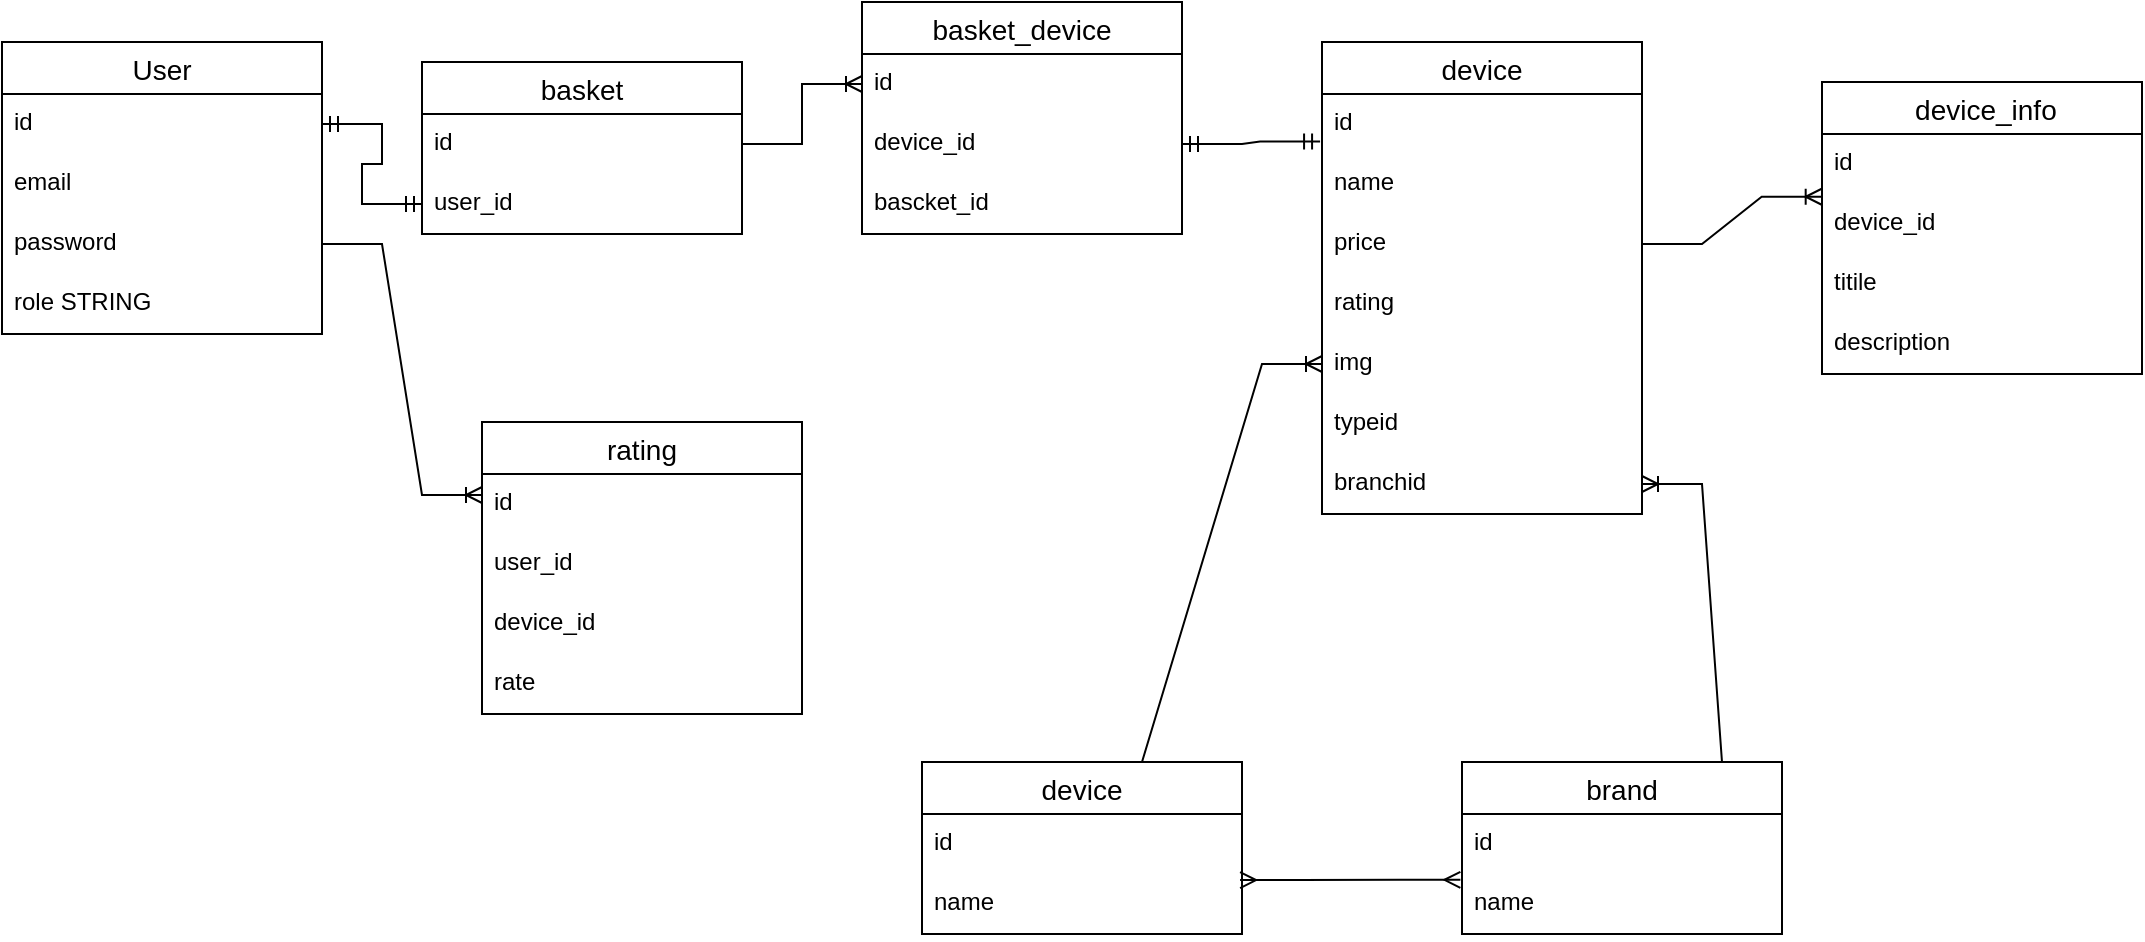 <mxfile version="25.0.3" pages="2">
  <diagram name="Страница — 1" id="CP9iqqRsRU0SWaAnhub8">
    <mxGraphModel dx="1246" dy="2000" grid="1" gridSize="10" guides="1" tooltips="1" connect="1" arrows="1" fold="1" page="1" pageScale="1" pageWidth="827" pageHeight="1169" math="0" shadow="0">
      <root>
        <mxCell id="0" />
        <mxCell id="1" parent="0" />
        <mxCell id="EXyB-lcV-lUitg6Gui2e-1" value="User" style="swimlane;fontStyle=0;childLayout=stackLayout;horizontal=1;startSize=26;horizontalStack=0;resizeParent=1;resizeParentMax=0;resizeLast=0;collapsible=1;marginBottom=0;align=center;fontSize=14;" vertex="1" parent="1">
          <mxGeometry x="110" y="300" width="160" height="146" as="geometry" />
        </mxCell>
        <mxCell id="EXyB-lcV-lUitg6Gui2e-2" value="id" style="text;strokeColor=none;fillColor=none;spacingLeft=4;spacingRight=4;overflow=hidden;rotatable=0;points=[[0,0.5],[1,0.5]];portConstraint=eastwest;fontSize=12;whiteSpace=wrap;html=1;" vertex="1" parent="EXyB-lcV-lUitg6Gui2e-1">
          <mxGeometry y="26" width="160" height="30" as="geometry" />
        </mxCell>
        <mxCell id="EXyB-lcV-lUitg6Gui2e-3" value="email" style="text;strokeColor=none;fillColor=none;spacingLeft=4;spacingRight=4;overflow=hidden;rotatable=0;points=[[0,0.5],[1,0.5]];portConstraint=eastwest;fontSize=12;whiteSpace=wrap;html=1;" vertex="1" parent="EXyB-lcV-lUitg6Gui2e-1">
          <mxGeometry y="56" width="160" height="30" as="geometry" />
        </mxCell>
        <mxCell id="EXyB-lcV-lUitg6Gui2e-5" value="password" style="text;strokeColor=none;fillColor=none;spacingLeft=4;spacingRight=4;overflow=hidden;rotatable=0;points=[[0,0.5],[1,0.5]];portConstraint=eastwest;fontSize=12;whiteSpace=wrap;html=1;" vertex="1" parent="EXyB-lcV-lUitg6Gui2e-1">
          <mxGeometry y="86" width="160" height="30" as="geometry" />
        </mxCell>
        <mxCell id="EXyB-lcV-lUitg6Gui2e-4" value="role STRING" style="text;strokeColor=none;fillColor=none;spacingLeft=4;spacingRight=4;overflow=hidden;rotatable=0;points=[[0,0.5],[1,0.5]];portConstraint=eastwest;fontSize=12;whiteSpace=wrap;html=1;" vertex="1" parent="EXyB-lcV-lUitg6Gui2e-1">
          <mxGeometry y="116" width="160" height="30" as="geometry" />
        </mxCell>
        <mxCell id="EXyB-lcV-lUitg6Gui2e-8" value="basket" style="swimlane;fontStyle=0;childLayout=stackLayout;horizontal=1;startSize=26;horizontalStack=0;resizeParent=1;resizeParentMax=0;resizeLast=0;collapsible=1;marginBottom=0;align=center;fontSize=14;" vertex="1" parent="1">
          <mxGeometry x="320" y="310" width="160" height="86" as="geometry" />
        </mxCell>
        <mxCell id="EXyB-lcV-lUitg6Gui2e-9" value="id" style="text;strokeColor=none;fillColor=none;spacingLeft=4;spacingRight=4;overflow=hidden;rotatable=0;points=[[0,0.5],[1,0.5]];portConstraint=eastwest;fontSize=12;whiteSpace=wrap;html=1;" vertex="1" parent="EXyB-lcV-lUitg6Gui2e-8">
          <mxGeometry y="26" width="160" height="30" as="geometry" />
        </mxCell>
        <mxCell id="EXyB-lcV-lUitg6Gui2e-10" value="user_id" style="text;strokeColor=none;fillColor=none;spacingLeft=4;spacingRight=4;overflow=hidden;rotatable=0;points=[[0,0.5],[1,0.5]];portConstraint=eastwest;fontSize=12;whiteSpace=wrap;html=1;" vertex="1" parent="EXyB-lcV-lUitg6Gui2e-8">
          <mxGeometry y="56" width="160" height="30" as="geometry" />
        </mxCell>
        <mxCell id="EXyB-lcV-lUitg6Gui2e-13" value="" style="edgeStyle=entityRelationEdgeStyle;fontSize=12;html=1;endArrow=ERmandOne;startArrow=ERmandOne;rounded=0;exitX=1;exitY=0.5;exitDx=0;exitDy=0;entryX=0;entryY=0.5;entryDx=0;entryDy=0;" edge="1" parent="1" source="EXyB-lcV-lUitg6Gui2e-2" target="EXyB-lcV-lUitg6Gui2e-10">
          <mxGeometry width="100" height="100" relative="1" as="geometry">
            <mxPoint x="250" y="330" as="sourcePoint" />
            <mxPoint x="350" y="230" as="targetPoint" />
          </mxGeometry>
        </mxCell>
        <mxCell id="EXyB-lcV-lUitg6Gui2e-14" value="device" style="swimlane;fontStyle=0;childLayout=stackLayout;horizontal=1;startSize=26;horizontalStack=0;resizeParent=1;resizeParentMax=0;resizeLast=0;collapsible=1;marginBottom=0;align=center;fontSize=14;" vertex="1" parent="1">
          <mxGeometry x="770" y="300" width="160" height="236" as="geometry" />
        </mxCell>
        <mxCell id="EXyB-lcV-lUitg6Gui2e-15" value="id" style="text;strokeColor=none;fillColor=none;spacingLeft=4;spacingRight=4;overflow=hidden;rotatable=0;points=[[0,0.5],[1,0.5]];portConstraint=eastwest;fontSize=12;whiteSpace=wrap;html=1;" vertex="1" parent="EXyB-lcV-lUitg6Gui2e-14">
          <mxGeometry y="26" width="160" height="30" as="geometry" />
        </mxCell>
        <mxCell id="EXyB-lcV-lUitg6Gui2e-16" value="name" style="text;strokeColor=none;fillColor=none;spacingLeft=4;spacingRight=4;overflow=hidden;rotatable=0;points=[[0,0.5],[1,0.5]];portConstraint=eastwest;fontSize=12;whiteSpace=wrap;html=1;" vertex="1" parent="EXyB-lcV-lUitg6Gui2e-14">
          <mxGeometry y="56" width="160" height="30" as="geometry" />
        </mxCell>
        <mxCell id="EXyB-lcV-lUitg6Gui2e-17" value="price" style="text;strokeColor=none;fillColor=none;spacingLeft=4;spacingRight=4;overflow=hidden;rotatable=0;points=[[0,0.5],[1,0.5]];portConstraint=eastwest;fontSize=12;whiteSpace=wrap;html=1;" vertex="1" parent="EXyB-lcV-lUitg6Gui2e-14">
          <mxGeometry y="86" width="160" height="30" as="geometry" />
        </mxCell>
        <mxCell id="EXyB-lcV-lUitg6Gui2e-19" value="rating" style="text;strokeColor=none;fillColor=none;spacingLeft=4;spacingRight=4;overflow=hidden;rotatable=0;points=[[0,0.5],[1,0.5]];portConstraint=eastwest;fontSize=12;whiteSpace=wrap;html=1;" vertex="1" parent="EXyB-lcV-lUitg6Gui2e-14">
          <mxGeometry y="116" width="160" height="30" as="geometry" />
        </mxCell>
        <mxCell id="EXyB-lcV-lUitg6Gui2e-20" value="img" style="text;strokeColor=none;fillColor=none;spacingLeft=4;spacingRight=4;overflow=hidden;rotatable=0;points=[[0,0.5],[1,0.5]];portConstraint=eastwest;fontSize=12;whiteSpace=wrap;html=1;" vertex="1" parent="EXyB-lcV-lUitg6Gui2e-14">
          <mxGeometry y="146" width="160" height="30" as="geometry" />
        </mxCell>
        <mxCell id="EXyB-lcV-lUitg6Gui2e-21" value="typeid" style="text;strokeColor=none;fillColor=none;spacingLeft=4;spacingRight=4;overflow=hidden;rotatable=0;points=[[0,0.5],[1,0.5]];portConstraint=eastwest;fontSize=12;whiteSpace=wrap;html=1;" vertex="1" parent="EXyB-lcV-lUitg6Gui2e-14">
          <mxGeometry y="176" width="160" height="30" as="geometry" />
        </mxCell>
        <mxCell id="EXyB-lcV-lUitg6Gui2e-18" value="branchid" style="text;strokeColor=none;fillColor=none;spacingLeft=4;spacingRight=4;overflow=hidden;rotatable=0;points=[[0,0.5],[1,0.5]];portConstraint=eastwest;fontSize=12;whiteSpace=wrap;html=1;" vertex="1" parent="EXyB-lcV-lUitg6Gui2e-14">
          <mxGeometry y="206" width="160" height="30" as="geometry" />
        </mxCell>
        <mxCell id="EXyB-lcV-lUitg6Gui2e-22" value="device" style="swimlane;fontStyle=0;childLayout=stackLayout;horizontal=1;startSize=26;horizontalStack=0;resizeParent=1;resizeParentMax=0;resizeLast=0;collapsible=1;marginBottom=0;align=center;fontSize=14;" vertex="1" parent="1">
          <mxGeometry x="570" y="660" width="160" height="86" as="geometry" />
        </mxCell>
        <mxCell id="EXyB-lcV-lUitg6Gui2e-23" value="id" style="text;strokeColor=none;fillColor=none;spacingLeft=4;spacingRight=4;overflow=hidden;rotatable=0;points=[[0,0.5],[1,0.5]];portConstraint=eastwest;fontSize=12;whiteSpace=wrap;html=1;" vertex="1" parent="EXyB-lcV-lUitg6Gui2e-22">
          <mxGeometry y="26" width="160" height="30" as="geometry" />
        </mxCell>
        <mxCell id="EXyB-lcV-lUitg6Gui2e-24" value="name" style="text;strokeColor=none;fillColor=none;spacingLeft=4;spacingRight=4;overflow=hidden;rotatable=0;points=[[0,0.5],[1,0.5]];portConstraint=eastwest;fontSize=12;whiteSpace=wrap;html=1;" vertex="1" parent="EXyB-lcV-lUitg6Gui2e-22">
          <mxGeometry y="56" width="160" height="30" as="geometry" />
        </mxCell>
        <mxCell id="EXyB-lcV-lUitg6Gui2e-30" value="brand" style="swimlane;fontStyle=0;childLayout=stackLayout;horizontal=1;startSize=26;horizontalStack=0;resizeParent=1;resizeParentMax=0;resizeLast=0;collapsible=1;marginBottom=0;align=center;fontSize=14;" vertex="1" parent="1">
          <mxGeometry x="840" y="660" width="160" height="86" as="geometry" />
        </mxCell>
        <mxCell id="EXyB-lcV-lUitg6Gui2e-31" value="id" style="text;strokeColor=none;fillColor=none;spacingLeft=4;spacingRight=4;overflow=hidden;rotatable=0;points=[[0,0.5],[1,0.5]];portConstraint=eastwest;fontSize=12;whiteSpace=wrap;html=1;" vertex="1" parent="EXyB-lcV-lUitg6Gui2e-30">
          <mxGeometry y="26" width="160" height="30" as="geometry" />
        </mxCell>
        <mxCell id="EXyB-lcV-lUitg6Gui2e-32" value="name" style="text;strokeColor=none;fillColor=none;spacingLeft=4;spacingRight=4;overflow=hidden;rotatable=0;points=[[0,0.5],[1,0.5]];portConstraint=eastwest;fontSize=12;whiteSpace=wrap;html=1;" vertex="1" parent="EXyB-lcV-lUitg6Gui2e-30">
          <mxGeometry y="56" width="160" height="30" as="geometry" />
        </mxCell>
        <mxCell id="EXyB-lcV-lUitg6Gui2e-34" value="" style="edgeStyle=entityRelationEdgeStyle;fontSize=12;html=1;endArrow=ERoneToMany;rounded=0;exitX=0.5;exitY=0;exitDx=0;exitDy=0;entryX=0;entryY=0.5;entryDx=0;entryDy=0;" edge="1" parent="1" source="EXyB-lcV-lUitg6Gui2e-22" target="EXyB-lcV-lUitg6Gui2e-20">
          <mxGeometry width="100" height="100" relative="1" as="geometry">
            <mxPoint x="680" y="630" as="sourcePoint" />
            <mxPoint x="780" y="530" as="targetPoint" />
          </mxGeometry>
        </mxCell>
        <mxCell id="EXyB-lcV-lUitg6Gui2e-37" value="" style="edgeStyle=entityRelationEdgeStyle;fontSize=12;html=1;endArrow=ERoneToMany;rounded=0;exitX=1;exitY=0;exitDx=0;exitDy=0;" edge="1" parent="1" source="EXyB-lcV-lUitg6Gui2e-30" target="EXyB-lcV-lUitg6Gui2e-18">
          <mxGeometry width="100" height="100" relative="1" as="geometry">
            <mxPoint x="900" y="820" as="sourcePoint" />
            <mxPoint x="810" y="690" as="targetPoint" />
          </mxGeometry>
        </mxCell>
        <mxCell id="EXyB-lcV-lUitg6Gui2e-38" value="" style="edgeStyle=entityRelationEdgeStyle;fontSize=12;html=1;endArrow=ERmany;startArrow=ERmany;rounded=0;exitX=0.994;exitY=0.102;exitDx=0;exitDy=0;exitPerimeter=0;entryX=-0.005;entryY=1.097;entryDx=0;entryDy=0;entryPerimeter=0;" edge="1" parent="1" source="EXyB-lcV-lUitg6Gui2e-24" target="EXyB-lcV-lUitg6Gui2e-31">
          <mxGeometry width="100" height="100" relative="1" as="geometry">
            <mxPoint x="620" y="760" as="sourcePoint" />
            <mxPoint x="720" y="660" as="targetPoint" />
          </mxGeometry>
        </mxCell>
        <mxCell id="EXyB-lcV-lUitg6Gui2e-39" value=" device_info" style="swimlane;fontStyle=0;childLayout=stackLayout;horizontal=1;startSize=26;horizontalStack=0;resizeParent=1;resizeParentMax=0;resizeLast=0;collapsible=1;marginBottom=0;align=center;fontSize=14;" vertex="1" parent="1">
          <mxGeometry x="1020" y="320" width="160" height="146" as="geometry" />
        </mxCell>
        <mxCell id="EXyB-lcV-lUitg6Gui2e-40" value="id" style="text;strokeColor=none;fillColor=none;spacingLeft=4;spacingRight=4;overflow=hidden;rotatable=0;points=[[0,0.5],[1,0.5]];portConstraint=eastwest;fontSize=12;whiteSpace=wrap;html=1;" vertex="1" parent="EXyB-lcV-lUitg6Gui2e-39">
          <mxGeometry y="26" width="160" height="30" as="geometry" />
        </mxCell>
        <mxCell id="EXyB-lcV-lUitg6Gui2e-41" value="device_id" style="text;strokeColor=none;fillColor=none;spacingLeft=4;spacingRight=4;overflow=hidden;rotatable=0;points=[[0,0.5],[1,0.5]];portConstraint=eastwest;fontSize=12;whiteSpace=wrap;html=1;" vertex="1" parent="EXyB-lcV-lUitg6Gui2e-39">
          <mxGeometry y="56" width="160" height="30" as="geometry" />
        </mxCell>
        <mxCell id="EXyB-lcV-lUitg6Gui2e-42" value="titile" style="text;strokeColor=none;fillColor=none;spacingLeft=4;spacingRight=4;overflow=hidden;rotatable=0;points=[[0,0.5],[1,0.5]];portConstraint=eastwest;fontSize=12;whiteSpace=wrap;html=1;" vertex="1" parent="EXyB-lcV-lUitg6Gui2e-39">
          <mxGeometry y="86" width="160" height="30" as="geometry" />
        </mxCell>
        <mxCell id="EXyB-lcV-lUitg6Gui2e-44" value="description" style="text;strokeColor=none;fillColor=none;spacingLeft=4;spacingRight=4;overflow=hidden;rotatable=0;points=[[0,0.5],[1,0.5]];portConstraint=eastwest;fontSize=12;whiteSpace=wrap;html=1;" vertex="1" parent="EXyB-lcV-lUitg6Gui2e-39">
          <mxGeometry y="116" width="160" height="30" as="geometry" />
        </mxCell>
        <mxCell id="EXyB-lcV-lUitg6Gui2e-43" value="" style="edgeStyle=entityRelationEdgeStyle;fontSize=12;html=1;endArrow=ERoneToMany;rounded=0;exitX=1;exitY=0.5;exitDx=0;exitDy=0;entryX=-0.001;entryY=0.046;entryDx=0;entryDy=0;entryPerimeter=0;" edge="1" parent="1" source="EXyB-lcV-lUitg6Gui2e-17" target="EXyB-lcV-lUitg6Gui2e-41">
          <mxGeometry width="100" height="100" relative="1" as="geometry">
            <mxPoint x="880" y="530" as="sourcePoint" />
            <mxPoint x="980" y="430" as="targetPoint" />
          </mxGeometry>
        </mxCell>
        <mxCell id="g9YDGWz4ae8zo9FLvEcp-1" value="basket_device" style="swimlane;fontStyle=0;childLayout=stackLayout;horizontal=1;startSize=26;horizontalStack=0;resizeParent=1;resizeParentMax=0;resizeLast=0;collapsible=1;marginBottom=0;align=center;fontSize=14;" vertex="1" parent="1">
          <mxGeometry x="540" y="280" width="160" height="116" as="geometry" />
        </mxCell>
        <mxCell id="g9YDGWz4ae8zo9FLvEcp-2" value="id" style="text;strokeColor=none;fillColor=none;spacingLeft=4;spacingRight=4;overflow=hidden;rotatable=0;points=[[0,0.5],[1,0.5]];portConstraint=eastwest;fontSize=12;whiteSpace=wrap;html=1;" vertex="1" parent="g9YDGWz4ae8zo9FLvEcp-1">
          <mxGeometry y="26" width="160" height="30" as="geometry" />
        </mxCell>
        <mxCell id="g9YDGWz4ae8zo9FLvEcp-3" value="device_id" style="text;strokeColor=none;fillColor=none;spacingLeft=4;spacingRight=4;overflow=hidden;rotatable=0;points=[[0,0.5],[1,0.5]];portConstraint=eastwest;fontSize=12;whiteSpace=wrap;html=1;" vertex="1" parent="g9YDGWz4ae8zo9FLvEcp-1">
          <mxGeometry y="56" width="160" height="30" as="geometry" />
        </mxCell>
        <mxCell id="g9YDGWz4ae8zo9FLvEcp-4" value="bascket_id" style="text;strokeColor=none;fillColor=none;spacingLeft=4;spacingRight=4;overflow=hidden;rotatable=0;points=[[0,0.5],[1,0.5]];portConstraint=eastwest;fontSize=12;whiteSpace=wrap;html=1;" vertex="1" parent="g9YDGWz4ae8zo9FLvEcp-1">
          <mxGeometry y="86" width="160" height="30" as="geometry" />
        </mxCell>
        <mxCell id="g9YDGWz4ae8zo9FLvEcp-5" value="" style="edgeStyle=entityRelationEdgeStyle;fontSize=12;html=1;endArrow=ERoneToMany;rounded=0;exitX=1;exitY=0.5;exitDx=0;exitDy=0;entryX=0;entryY=0.5;entryDx=0;entryDy=0;" edge="1" parent="1" source="EXyB-lcV-lUitg6Gui2e-9" target="g9YDGWz4ae8zo9FLvEcp-2">
          <mxGeometry width="100" height="100" relative="1" as="geometry">
            <mxPoint x="600" y="610" as="sourcePoint" />
            <mxPoint x="700" y="510" as="targetPoint" />
          </mxGeometry>
        </mxCell>
        <mxCell id="g9YDGWz4ae8zo9FLvEcp-6" value="" style="edgeStyle=entityRelationEdgeStyle;fontSize=12;html=1;endArrow=ERmandOne;startArrow=ERmandOne;rounded=0;entryX=-0.006;entryY=0.792;entryDx=0;entryDy=0;entryPerimeter=0;exitX=1;exitY=0.5;exitDx=0;exitDy=0;" edge="1" parent="1" source="g9YDGWz4ae8zo9FLvEcp-3" target="EXyB-lcV-lUitg6Gui2e-15">
          <mxGeometry width="100" height="100" relative="1" as="geometry">
            <mxPoint x="560" y="350" as="sourcePoint" />
            <mxPoint x="700" y="510" as="targetPoint" />
          </mxGeometry>
        </mxCell>
        <mxCell id="g9YDGWz4ae8zo9FLvEcp-7" value="rating" style="swimlane;fontStyle=0;childLayout=stackLayout;horizontal=1;startSize=26;horizontalStack=0;resizeParent=1;resizeParentMax=0;resizeLast=0;collapsible=1;marginBottom=0;align=center;fontSize=14;" vertex="1" parent="1">
          <mxGeometry x="350" y="490" width="160" height="146" as="geometry" />
        </mxCell>
        <mxCell id="g9YDGWz4ae8zo9FLvEcp-8" value="id" style="text;strokeColor=none;fillColor=none;spacingLeft=4;spacingRight=4;overflow=hidden;rotatable=0;points=[[0,0.5],[1,0.5]];portConstraint=eastwest;fontSize=12;whiteSpace=wrap;html=1;" vertex="1" parent="g9YDGWz4ae8zo9FLvEcp-7">
          <mxGeometry y="26" width="160" height="30" as="geometry" />
        </mxCell>
        <mxCell id="g9YDGWz4ae8zo9FLvEcp-9" value="user_id" style="text;strokeColor=none;fillColor=none;spacingLeft=4;spacingRight=4;overflow=hidden;rotatable=0;points=[[0,0.5],[1,0.5]];portConstraint=eastwest;fontSize=12;whiteSpace=wrap;html=1;" vertex="1" parent="g9YDGWz4ae8zo9FLvEcp-7">
          <mxGeometry y="56" width="160" height="30" as="geometry" />
        </mxCell>
        <mxCell id="g9YDGWz4ae8zo9FLvEcp-11" value="device_id" style="text;strokeColor=none;fillColor=none;spacingLeft=4;spacingRight=4;overflow=hidden;rotatable=0;points=[[0,0.5],[1,0.5]];portConstraint=eastwest;fontSize=12;whiteSpace=wrap;html=1;" vertex="1" parent="g9YDGWz4ae8zo9FLvEcp-7">
          <mxGeometry y="86" width="160" height="30" as="geometry" />
        </mxCell>
        <mxCell id="g9YDGWz4ae8zo9FLvEcp-10" value="rate" style="text;strokeColor=none;fillColor=none;spacingLeft=4;spacingRight=4;overflow=hidden;rotatable=0;points=[[0,0.5],[1,0.5]];portConstraint=eastwest;fontSize=12;whiteSpace=wrap;html=1;" vertex="1" parent="g9YDGWz4ae8zo9FLvEcp-7">
          <mxGeometry y="116" width="160" height="30" as="geometry" />
        </mxCell>
        <mxCell id="g9YDGWz4ae8zo9FLvEcp-13" value="" style="edgeStyle=entityRelationEdgeStyle;fontSize=12;html=1;endArrow=ERoneToMany;rounded=0;exitX=1;exitY=0.5;exitDx=0;exitDy=0;entryX=0;entryY=0.25;entryDx=0;entryDy=0;" edge="1" parent="1" source="EXyB-lcV-lUitg6Gui2e-5" target="g9YDGWz4ae8zo9FLvEcp-7">
          <mxGeometry width="100" height="100" relative="1" as="geometry">
            <mxPoint x="550" y="430" as="sourcePoint" />
            <mxPoint x="650" y="330" as="targetPoint" />
          </mxGeometry>
        </mxCell>
      </root>
    </mxGraphModel>
  </diagram>
  <diagram id="-30esZOc8s3qf0IO7Cc_" name="Страница — 2">
    <mxGraphModel dx="391" dy="700" grid="1" gridSize="10" guides="1" tooltips="1" connect="1" arrows="1" fold="1" page="1" pageScale="1" pageWidth="827" pageHeight="1169" math="0" shadow="0">
      <root>
        <mxCell id="0" />
        <mxCell id="1" parent="0" />
      </root>
    </mxGraphModel>
  </diagram>
</mxfile>
